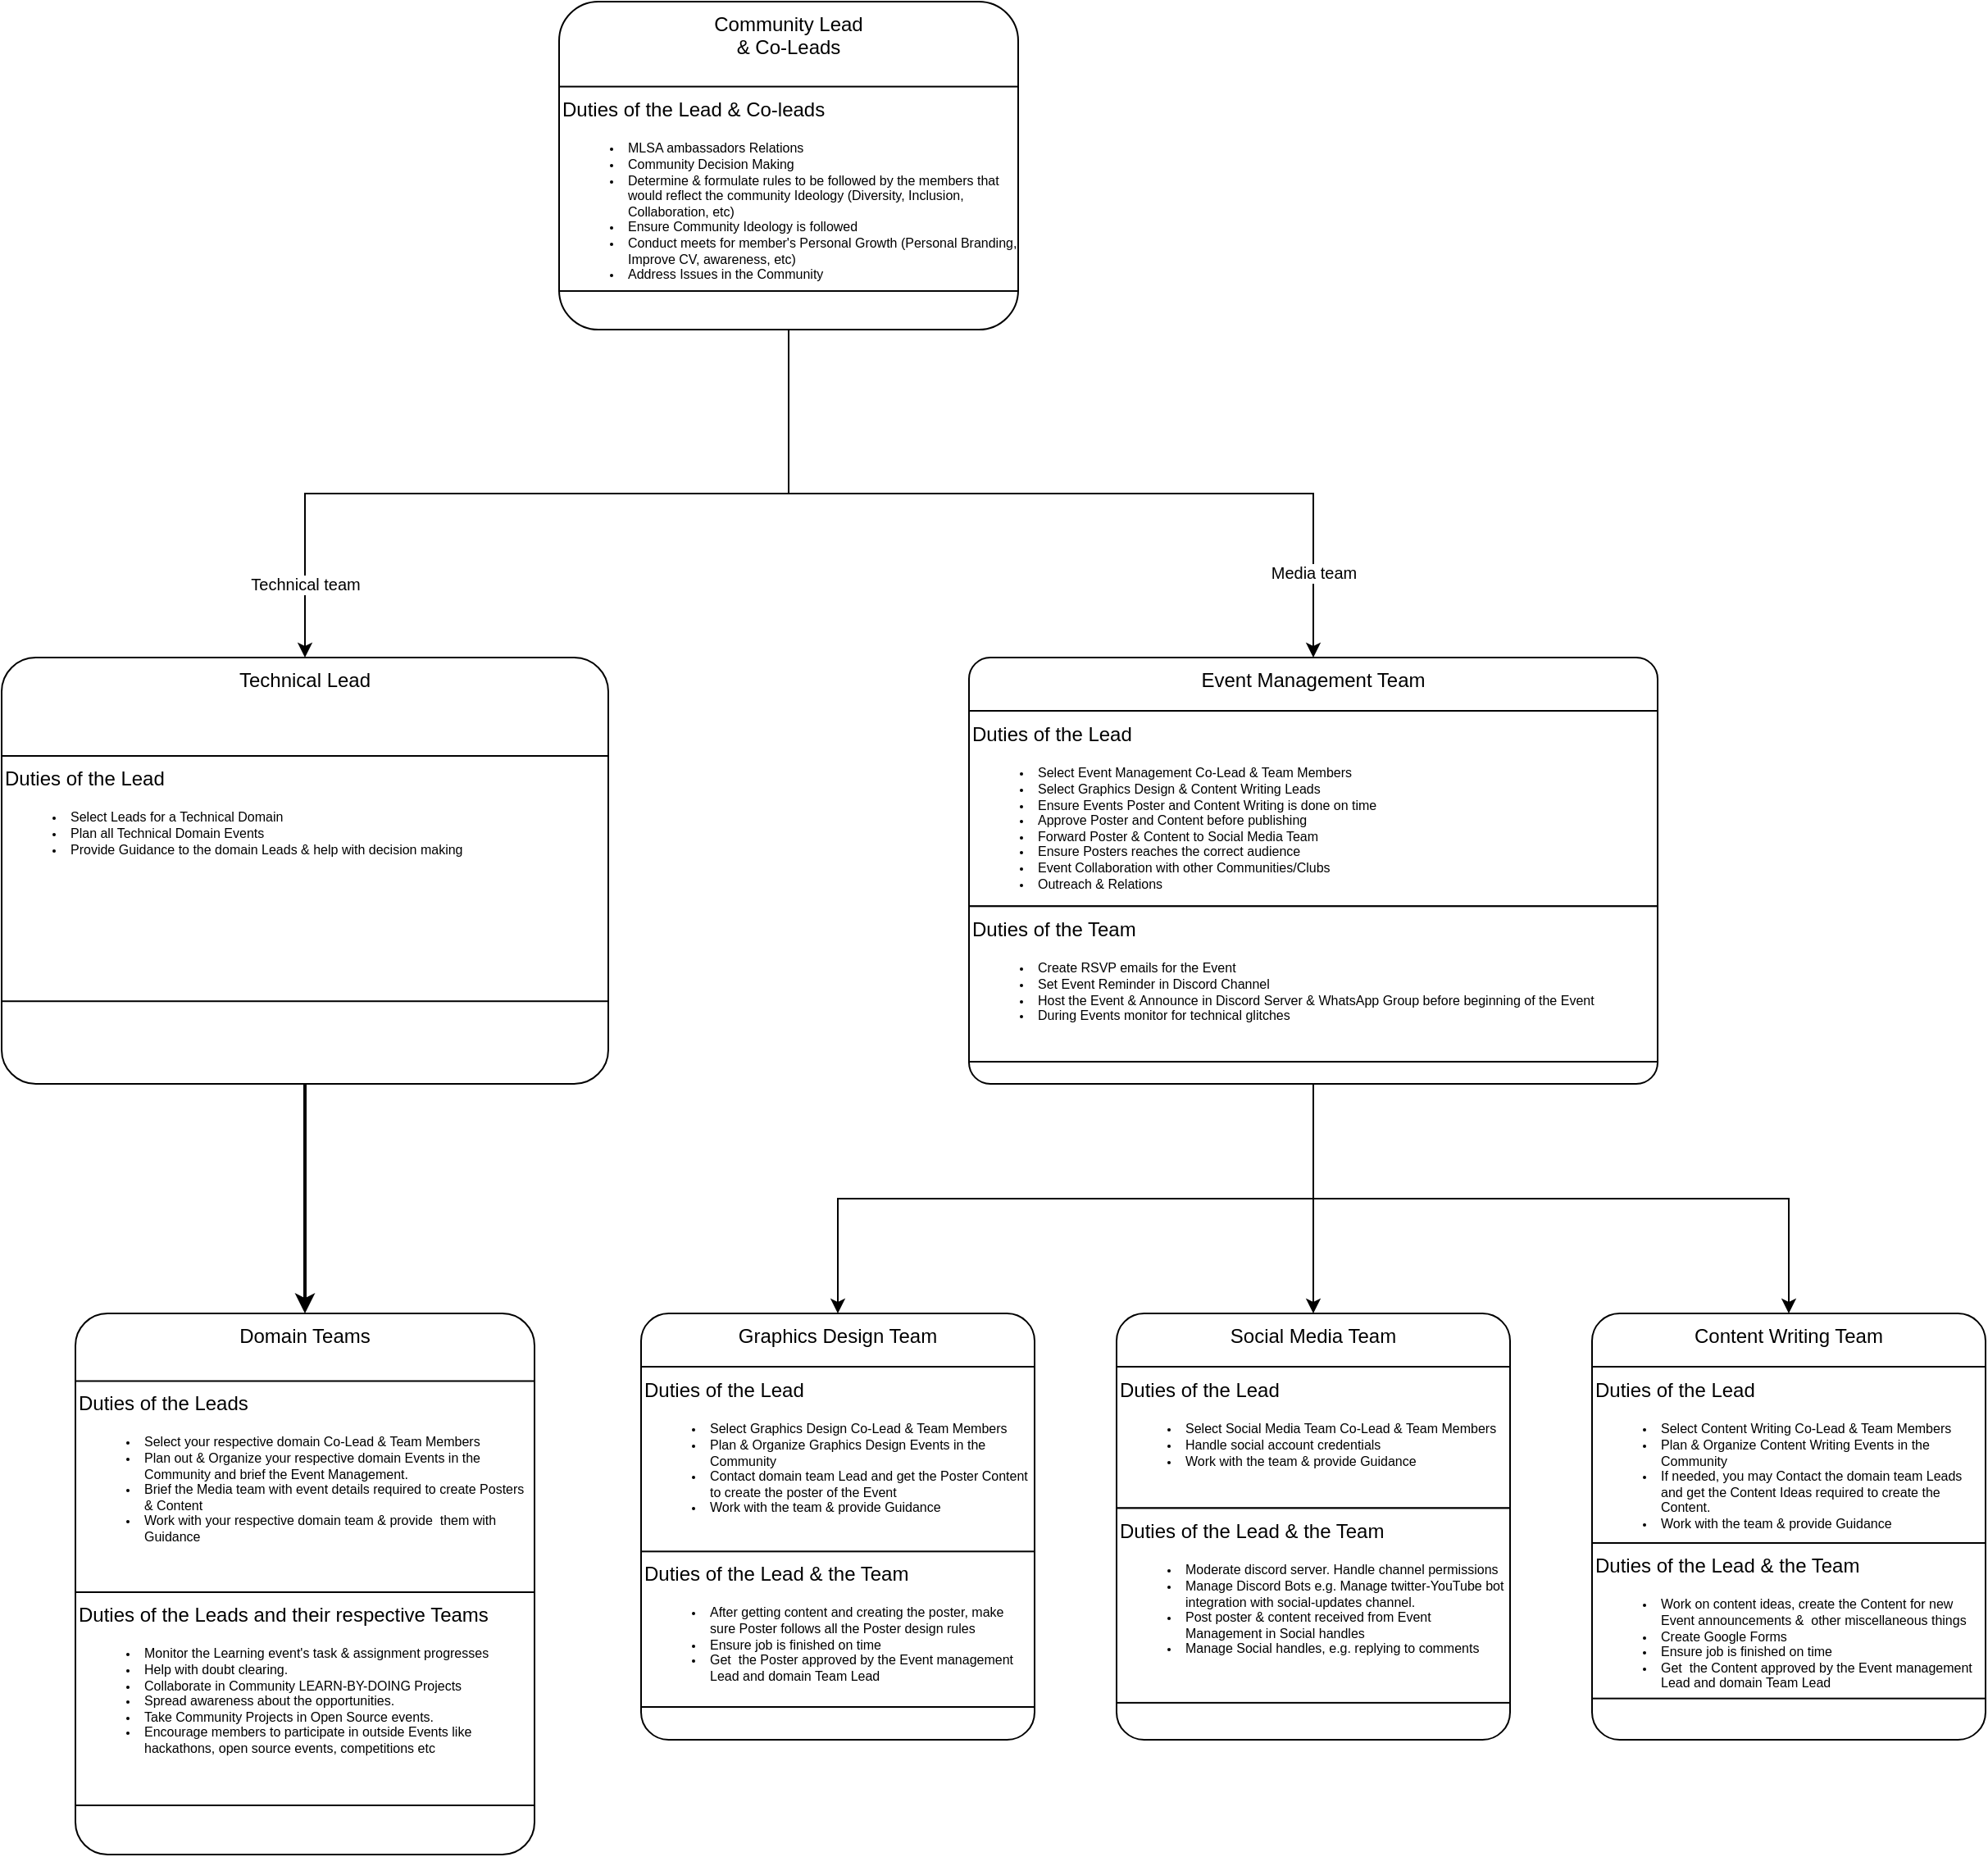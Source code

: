 <mxfile version="16.4.7" type="github">
  <diagram name="Page-1" id="2c0d36ab-eaac-3732-788b-9136903baeff">
    <mxGraphModel dx="1037" dy="591" grid="1" gridSize="10" guides="1" tooltips="1" connect="1" arrows="1" fold="1" page="1" pageScale="1.5" pageWidth="1169" pageHeight="827" background="none" math="0" shadow="0">
      <root>
        <mxCell id="0" />
        <mxCell id="1" parent="0" />
        <mxCell id="y_zakcnJnjhkNf_73qmC-138" value="&lt;font style=&quot;font-size: 10px&quot;&gt;Technical team&lt;/font&gt;" style="edgeStyle=orthogonalEdgeStyle;rounded=0;orthogonalLoop=1;jettySize=auto;html=1;fontSize=8;entryX=0.5;entryY=0;entryDx=0;entryDy=0;" parent="1" source="y_zakcnJnjhkNf_73qmC-123" target="y_zakcnJnjhkNf_73qmC-139" edge="1">
          <mxGeometry x="0.816" relative="1" as="geometry">
            <mxPoint x="830" y="510" as="targetPoint" />
            <mxPoint as="offset" />
          </mxGeometry>
        </mxCell>
        <mxCell id="y_zakcnJnjhkNf_73qmC-147" value="&lt;span style=&quot;font-size: 10px&quot;&gt;Media team&lt;/span&gt;" style="edgeStyle=orthogonalEdgeStyle;rounded=0;orthogonalLoop=1;jettySize=auto;html=1;entryX=0.5;entryY=0;entryDx=0;entryDy=0;fontSize=8;" parent="1" source="y_zakcnJnjhkNf_73qmC-123" target="y_zakcnJnjhkNf_73qmC-144" edge="1">
          <mxGeometry x="0.8" relative="1" as="geometry">
            <mxPoint as="offset" />
          </mxGeometry>
        </mxCell>
        <mxCell id="y_zakcnJnjhkNf_73qmC-123" value="Community Lead &lt;br&gt;&amp;amp; Co-Leads" style="rounded=1;whiteSpace=wrap;html=1;container=1;arcSize=12;verticalAlign=top;" parent="1" vertex="1">
          <mxGeometry x="650" y="40" width="280" height="200" as="geometry">
            <mxRectangle x="650" y="40" width="280" height="40" as="alternateBounds" />
          </mxGeometry>
        </mxCell>
        <mxCell id="y_zakcnJnjhkNf_73qmC-126" value="Duties of the Lead &amp;amp; Co-leads&lt;br&gt;&lt;ul&gt;&lt;li style=&quot;font-size: 8px&quot;&gt;&lt;span&gt;MLSA ambassadors Relations&lt;/span&gt;&lt;/li&gt;&lt;li style=&quot;font-size: 8px&quot;&gt;&lt;span&gt;Community Decision Making&lt;/span&gt;&lt;/li&gt;&lt;li style=&quot;font-size: 8px&quot;&gt;&lt;span&gt;Determine &amp;amp; formulate rules to be followed by the members that would reflect the community Ideology (Diversity, Inclusion, Collaboration, etc)&lt;/span&gt;&lt;/li&gt;&lt;li style=&quot;font-size: 8px&quot;&gt;Ensure Community Ideology&amp;nbsp;is followed&lt;/li&gt;&lt;li style=&quot;font-size: 8px&quot;&gt;Conduct meets for member&#39;s Personal Growth (Personal Branding, Improve CV, awareness, etc)&lt;/li&gt;&lt;li style=&quot;font-size: 8px&quot;&gt;&lt;span&gt;Address Issues in the Community&lt;br&gt;&lt;/span&gt;&lt;br&gt;&lt;br&gt;&lt;/li&gt;&lt;/ul&gt;" style="rounded=0;whiteSpace=wrap;html=1;verticalAlign=top;align=left;" parent="y_zakcnJnjhkNf_73qmC-123" vertex="1">
          <mxGeometry y="51.812" width="280" height="124.659" as="geometry" />
        </mxCell>
        <mxCell id="y_zakcnJnjhkNf_73qmC-184" style="edgeStyle=orthogonalEdgeStyle;rounded=0;jumpSize=3;orthogonalLoop=1;jettySize=auto;html=1;entryX=0.5;entryY=0;entryDx=0;entryDy=0;fontFamily=Helvetica;fontSize=12;fontColor=default;strokeWidth=2;" parent="1" source="y_zakcnJnjhkNf_73qmC-139" target="y_zakcnJnjhkNf_73qmC-181" edge="1">
          <mxGeometry relative="1" as="geometry" />
        </mxCell>
        <mxCell id="y_zakcnJnjhkNf_73qmC-139" value="Technical Lead" style="rounded=1;whiteSpace=wrap;html=1;container=1;arcSize=8;verticalAlign=top;" parent="1" vertex="1">
          <mxGeometry x="310" y="440" width="370" height="260" as="geometry">
            <mxRectangle x="310" y="440" width="370" height="30" as="alternateBounds" />
          </mxGeometry>
        </mxCell>
        <mxCell id="y_zakcnJnjhkNf_73qmC-140" value="Duties of the Lead&lt;br&gt;&lt;ul&gt;&lt;li style=&quot;font-size: 8px&quot;&gt;Select Leads for a Technical Domain&lt;/li&gt;&lt;li style=&quot;font-size: 8px&quot;&gt;Plan all Technical Domain Events&lt;/li&gt;&lt;li style=&quot;font-size: 8px&quot;&gt;Provide Guidance to the domain Leads &amp;amp; help with decision making&lt;/li&gt;&lt;/ul&gt;" style="rounded=0;whiteSpace=wrap;html=1;verticalAlign=top;align=left;" parent="y_zakcnJnjhkNf_73qmC-139" vertex="1">
          <mxGeometry y="60.003" width="370" height="149.604" as="geometry" />
        </mxCell>
        <mxCell id="y_zakcnJnjhkNf_73qmC-174" style="edgeStyle=orthogonalEdgeStyle;rounded=0;orthogonalLoop=1;jettySize=auto;html=1;exitX=0.5;exitY=1;exitDx=0;exitDy=0;entryX=0.5;entryY=0;entryDx=0;entryDy=0;fontSize=8;" parent="1" source="y_zakcnJnjhkNf_73qmC-144" target="y_zakcnJnjhkNf_73qmC-169" edge="1">
          <mxGeometry relative="1" as="geometry" />
        </mxCell>
        <mxCell id="y_zakcnJnjhkNf_73qmC-176" style="edgeStyle=orthogonalEdgeStyle;rounded=0;orthogonalLoop=1;jettySize=auto;html=1;entryX=0.5;entryY=0;entryDx=0;entryDy=0;fontFamily=Helvetica;fontSize=12;fontColor=default;" parent="1" source="y_zakcnJnjhkNf_73qmC-144" target="y_zakcnJnjhkNf_73qmC-151" edge="1">
          <mxGeometry relative="1" as="geometry" />
        </mxCell>
        <mxCell id="y_zakcnJnjhkNf_73qmC-177" style="edgeStyle=orthogonalEdgeStyle;rounded=0;orthogonalLoop=1;jettySize=auto;html=1;entryX=0.5;entryY=0;entryDx=0;entryDy=0;fontFamily=Helvetica;fontSize=12;fontColor=default;" parent="1" source="y_zakcnJnjhkNf_73qmC-144" target="y_zakcnJnjhkNf_73qmC-154" edge="1">
          <mxGeometry relative="1" as="geometry" />
        </mxCell>
        <mxCell id="y_zakcnJnjhkNf_73qmC-144" value="Event Management Team" style="rounded=1;whiteSpace=wrap;html=1;container=1;arcSize=5;verticalAlign=top;" parent="1" vertex="1">
          <mxGeometry x="900" y="440" width="420" height="260" as="geometry">
            <mxRectangle x="900" y="440" width="420" height="30" as="alternateBounds" />
          </mxGeometry>
        </mxCell>
        <mxCell id="y_zakcnJnjhkNf_73qmC-145" value="Duties of the Lead&lt;span style=&quot;color: rgba(0 , 0 , 0 , 0) ; font-family: monospace ; font-size: 0px&quot;&gt;%3CmxGraphModel%3E%3Croot%3E%3CmxCell%20id%3D%220%22%2F%3E%3CmxCell%20id%3D%221%22%20parent%3D%220%22%2F%3E%3CmxCell%20id%3D%222%22%20value%3D%22%22%20style%3D%22edgeStyle%3DorthogonalEdgeStyle%3Brounded%3D0%3BorthogonalLoop%3D1%3BjettySize%3Dauto%3Bhtml%3D1%3BfontSize%3D8%3BentryX%3D0.5%3BentryY%3D0%3BentryDx%3D0%3BentryDy%3D0%3B%22%20edge%3D%221%22%20target%3D%223%22%20parent%3D%221%22%3E%3CmxGeometry%20relative%3D%221%22%20as%3D%22geometry%22%3E%3CmxPoint%20x%3D%22720%22%20y%3D%22320.0%22%20as%3D%22sourcePoint%22%2F%3E%3CmxPoint%20x%3D%22830%22%20y%3D%22510%22%20as%3D%22targetPoint%22%2F%3E%3C%2FmxGeometry%3E%3C%2FmxCell%3E%3CmxCell%20id%3D%223%22%20value%3D%22Community%20Lead%20%26lt%3Bbr%26gt%3B%26amp%3Bamp%3B%20Co-Leads%22%20style%3D%22rounded%3D1%3BwhiteSpace%3Dwrap%3Bhtml%3D1%3Bcontainer%3D1%3BarcSize%3D12%3BverticalAlign%3Dtop%3B%22%20vertex%3D%221%22%20parent%3D%221%22%3E%3CmxGeometry%20x%3D%22540%22%20y%3D%22520%22%20width%3D%22170%22%20height%3D%22160%22%20as%3D%22geometry%22%3E%3CmxRectangle%20x%3D%22720%22%20y%3D%22240%22%20width%3D%22160%22%20height%3D%2240%22%20as%3D%22alternateBounds%22%2F%3E%3C%2FmxGeometry%3E%3C%2FmxCell%3E%3CmxCell%20id%3D%224%22%20value%3D%22Duties%20of%20the%20Role%26lt%3Bbr%26gt%3B%26lt%3Bul%26gt%3B%26lt%3Bli%20style%3D%26quot%3Bfont-size%3A%208px%26quot%3B%26gt%3B%26lt%3Bspan%26gt%3BPlan%20Future%20Community%20Goals%20to%20achieve%26lt%3B%2Fspan%26gt%3B%26lt%3B%2Fli%26gt%3B%26lt%3Bli%20style%3D%26quot%3Bfont-size%3A%208px%26quot%3B%26gt%3B%26lt%3Bspan%26gt%3BCommunity%20Decision%20Making%26lt%3Bbr%26gt%3B%26lt%3B%2Fspan%26gt%3B%26lt%3B%2Fli%26gt%3B%26lt%3Bli%20style%3D%26quot%3Bfont-size%3A%208px%26quot%3B%26gt%3B%26lt%3Bspan%26gt%3BEnsure%20Community%20Ideology%26amp%3Bnbsp%3Bis%20followed%26lt%3Bbr%26gt%3B%26lt%3B%2Fspan%26gt%3B%26lt%3B%2Fli%26gt%3B%26lt%3Bli%20style%3D%26quot%3Bfont-size%3A%208px%26quot%3B%26gt%3B%26lt%3Bspan%26gt%3BAddress%20Issues%20in%20the%20Community%26lt%3Bbr%26gt%3B%26lt%3B%2Fspan%26gt%3B%26lt%3Bbr%26gt%3B%26lt%3Bbr%26gt%3B%26lt%3B%2Fli%26gt%3B%26lt%3B%2Ful%26gt%3B%22%20style%3D%22rounded%3D0%3BwhiteSpace%3Dwrap%3Bhtml%3D1%3BverticalAlign%3Dtop%3Balign%3Dleft%3B%22%20vertex%3D%221%22%20parent%3D%223%22%3E%3CmxGeometry%20y%3D%2241.45%22%20width%3D%22170%22%20height%3D%2298.55%22%20as%3D%22geometry%22%2F%3E%3C%2FmxCell%3E%3C%2Froot%3E%3C%2FmxGraphModel%3E&lt;/span&gt;&lt;br&gt;&lt;ul&gt;&lt;li style=&quot;font-size: 8px&quot;&gt;Select Event Management Co-Lead &amp;amp; Team Members&lt;/li&gt;&lt;li style=&quot;font-size: 8px&quot;&gt;Select Graphics Design &amp;amp; Content Writing Leads&lt;/li&gt;&lt;li style=&quot;font-size: 8px&quot;&gt;&lt;span&gt;Ensure Events&amp;nbsp;Poster and Content Writing is done on time&lt;br&gt;&lt;/span&gt;&lt;/li&gt;&lt;li style=&quot;font-size: 8px&quot;&gt;&lt;span&gt;Approve Poster and Content before publishing&lt;/span&gt;&lt;/li&gt;&lt;li style=&quot;font-size: 8px&quot;&gt;&lt;span&gt;Forward Poster &amp;amp; Content to Social Media Team&lt;/span&gt;&lt;/li&gt;&lt;li style=&quot;font-size: 8px&quot;&gt;&lt;span&gt;Ensure Posters reaches the correct audience&lt;/span&gt;&lt;/li&gt;&lt;li style=&quot;font-size: 8px&quot;&gt;Event Collaboration with other Communities/Clubs&lt;/li&gt;&lt;li style=&quot;font-size: 8px&quot;&gt;&lt;span&gt;Outreach &amp;amp; Relations&lt;/span&gt;&lt;/li&gt;&lt;/ul&gt;" style="rounded=0;whiteSpace=wrap;html=1;verticalAlign=top;align=left;" parent="y_zakcnJnjhkNf_73qmC-144" vertex="1">
          <mxGeometry y="32.5" width="420" height="119.167" as="geometry" />
        </mxCell>
        <mxCell id="y_zakcnJnjhkNf_73qmC-148" value="Duties of the Team&lt;br&gt;&lt;ul&gt;&lt;li style=&quot;font-size: 8px&quot;&gt;&lt;span&gt;Create RSVP emails for the Event&lt;/span&gt;&lt;/li&gt;&lt;li style=&quot;font-size: 8px&quot;&gt;&lt;span&gt;Set Event Reminder in Discord Channel&lt;/span&gt;&lt;/li&gt;&lt;li style=&quot;font-size: 8px&quot;&gt;&lt;span&gt;Host the Event &amp;amp; Announce in Discord Server &amp;amp; WhatsApp Group before beginning of the Event&lt;/span&gt;&lt;/li&gt;&lt;li style=&quot;font-size: 8px&quot;&gt;During Events monitor for technical glitches&lt;/li&gt;&lt;/ul&gt;" style="rounded=0;whiteSpace=wrap;html=1;verticalAlign=top;align=left;horizontal=1;" parent="y_zakcnJnjhkNf_73qmC-144" vertex="1">
          <mxGeometry y="151.668" width="420" height="94.82" as="geometry" />
        </mxCell>
        <mxCell id="y_zakcnJnjhkNf_73qmC-151" value="Graphics Design Team" style="rounded=1;whiteSpace=wrap;html=1;container=1;arcSize=7;verticalAlign=top;" parent="1" vertex="1">
          <mxGeometry x="700" y="840" width="240" height="260" as="geometry">
            <mxRectangle x="757" y="680" width="240" height="30" as="alternateBounds" />
          </mxGeometry>
        </mxCell>
        <mxCell id="y_zakcnJnjhkNf_73qmC-152" value="Duties of the Lead&lt;span style=&quot;color: rgba(0 , 0 , 0 , 0) ; font-family: monospace ; font-size: 0px&quot;&gt;%3CmxGraphModel%3E%3Croot%3E%3CmxCell%20id%3D%220%22%2F%3E%3CmxCell%20id%3D%221%22%20parent%3D%220%22%2F%3E%3CmxCell%20id%3D%222%22%20value%3D%22%22%20style%3D%22edgeStyle%3DorthogonalEdgeStyle%3Brounded%3D0%3BorthogonalLoop%3D1%3BjettySize%3Dauto%3Bhtml%3D1%3BfontSize%3D8%3BentryX%3D0.5%3BentryY%3D0%3BentryDx%3D0%3BentryDy%3D0%3B%22%20edge%3D%221%22%20target%3D%223%22%20parent%3D%221%22%3E%3CmxGeometry%20relative%3D%221%22%20as%3D%22geometry%22%3E%3CmxPoint%20x%3D%22720%22%20y%3D%22320.0%22%20as%3D%22sourcePoint%22%2F%3E%3CmxPoint%20x%3D%22830%22%20y%3D%22510%22%20as%3D%22targetPoint%22%2F%3E%3C%2FmxGeometry%3E%3C%2FmxCell%3E%3CmxCell%20id%3D%223%22%20value%3D%22Community%20Lead%20%26lt%3Bbr%26gt%3B%26amp%3Bamp%3B%20Co-Leads%22%20style%3D%22rounded%3D1%3BwhiteSpace%3Dwrap%3Bhtml%3D1%3Bcontainer%3D1%3BarcSize%3D12%3BverticalAlign%3Dtop%3B%22%20vertex%3D%221%22%20parent%3D%221%22%3E%3CmxGeometry%20x%3D%22540%22%20y%3D%22520%22%20width%3D%22170%22%20height%3D%22160%22%20as%3D%22geometry%22%3E%3CmxRectangle%20x%3D%22720%22%20y%3D%22240%22%20width%3D%22160%22%20height%3D%2240%22%20as%3D%22alternateBounds%22%2F%3E%3C%2FmxGeometry%3E%3C%2FmxCell%3E%3CmxCell%20id%3D%224%22%20value%3D%22Duties%20of%20the%20Role%26lt%3Bbr%26gt%3B%26lt%3Bul%26gt%3B%26lt%3Bli%20style%3D%26quot%3Bfont-size%3A%208px%26quot%3B%26gt%3B%26lt%3Bspan%26gt%3BPlan%20Future%20Community%20Goals%20to%20achieve%26lt%3B%2Fspan%26gt%3B%26lt%3B%2Fli%26gt%3B%26lt%3Bli%20style%3D%26quot%3Bfont-size%3A%208px%26quot%3B%26gt%3B%26lt%3Bspan%26gt%3BCommunity%20Decision%20Making%26lt%3Bbr%26gt%3B%26lt%3B%2Fspan%26gt%3B%26lt%3B%2Fli%26gt%3B%26lt%3Bli%20style%3D%26quot%3Bfont-size%3A%208px%26quot%3B%26gt%3B%26lt%3Bspan%26gt%3BEnsure%20Community%20Ideology%26amp%3Bnbsp%3Bis%20followed%26lt%3Bbr%26gt%3B%26lt%3B%2Fspan%26gt%3B%26lt%3B%2Fli%26gt%3B%26lt%3Bli%20style%3D%26quot%3Bfont-size%3A%208px%26quot%3B%26gt%3B%26lt%3Bspan%26gt%3BAddress%20Issues%20in%20the%20Community%26lt%3Bbr%26gt%3B%26lt%3B%2Fspan%26gt%3B%26lt%3Bbr%26gt%3B%26lt%3Bbr%26gt%3B%26lt%3B%2Fli%26gt%3B%26lt%3B%2Ful%26gt%3B%22%20style%3D%22rounded%3D0%3BwhiteSpace%3Dwrap%3Bhtml%3D1%3BverticalAlign%3Dtop%3Balign%3Dleft%3B%22%20vertex%3D%221%22%20parent%3D%223%22%3E%3CmxGeometry%20y%3D%2241.45%22%20width%3D%22170%22%20height%3D%2298.55%22%20as%3D%22geometry%22%2F%3E%3C%2FmxCell%3E%3C%2Froot%3E%3C%2FmxGraphModel%3E&lt;/span&gt;&lt;br&gt;&lt;ul&gt;&lt;li style=&quot;font-size: 8px&quot;&gt;Select Graphics Design Co-Lead &amp;amp; Team Members&lt;/li&gt;&lt;li style=&quot;font-size: 8px&quot;&gt;Plan &amp;amp; Organize Graphics Design Events in the Community&lt;/li&gt;&lt;li style=&quot;font-size: 8px&quot;&gt;Contact domain team Lead and get the Poster Content to create the poster of the Event&lt;/li&gt;&lt;li style=&quot;font-size: 8px&quot;&gt;Work with the team &amp;amp; provide Guidance&lt;/li&gt;&lt;/ul&gt;" style="rounded=0;whiteSpace=wrap;html=1;verticalAlign=top;align=left;" parent="y_zakcnJnjhkNf_73qmC-151" vertex="1">
          <mxGeometry y="32.5" width="240" height="119.167" as="geometry" />
        </mxCell>
        <mxCell id="y_zakcnJnjhkNf_73qmC-153" value="Duties of the Lead &amp;amp; the Team&lt;br&gt;&lt;div&gt;&lt;ul&gt;&lt;li style=&quot;font-size: 8px&quot;&gt;After getting content and creating the poster, make&amp;nbsp; sure Poster follows all the Poster design rules&lt;/li&gt;&lt;li style=&quot;font-size: 8px&quot;&gt;Ensure job is finished on time&lt;/li&gt;&lt;li style=&quot;font-size: 8px&quot;&gt;Get&amp;nbsp; the Poster approved by the Event management Lead and domain&amp;nbsp;Team Lead&lt;/li&gt;&lt;/ul&gt;&lt;/div&gt;" style="rounded=0;whiteSpace=wrap;html=1;verticalAlign=top;align=left;horizontal=1;" parent="y_zakcnJnjhkNf_73qmC-151" vertex="1">
          <mxGeometry y="145.17" width="240" height="94.83" as="geometry" />
        </mxCell>
        <mxCell id="y_zakcnJnjhkNf_73qmC-154" value="Content Writing Team" style="rounded=1;whiteSpace=wrap;html=1;container=1;arcSize=7;verticalAlign=top;" parent="1" vertex="1">
          <mxGeometry x="1280" y="840" width="240" height="260" as="geometry">
            <mxRectangle x="1280" y="840" width="240" height="30" as="alternateBounds" />
          </mxGeometry>
        </mxCell>
        <mxCell id="y_zakcnJnjhkNf_73qmC-155" value="Duties of the Lead&lt;span style=&quot;color: rgba(0 , 0 , 0 , 0) ; font-family: monospace ; font-size: 0px&quot;&gt;%3CmxGraphModel%3E%3Croot%3E%3CmxCell%20id%3D%220%22%2F%3E%3CmxCell%20id%3D%221%22%20parent%3D%220%22%2F%3E%3CmxCell%20id%3D%222%22%20value%3D%22%22%20style%3D%22edgeStyle%3DorthogonalEdgeStyle%3Brounded%3D0%3BorthogonalLoop%3D1%3BjettySize%3Dauto%3Bhtml%3D1%3BfontSize%3D8%3BentryX%3D0.5%3BentryY%3D0%3BentryDx%3D0%3BentryDy%3D0%3B%22%20edge%3D%221%22%20target%3D%223%22%20parent%3D%221%22%3E%3CmxGeometry%20relative%3D%221%22%20as%3D%22geometry%22%3E%3CmxPoint%20x%3D%22720%22%20y%3D%22320.0%22%20as%3D%22sourcePoint%22%2F%3E%3CmxPoint%20x%3D%22830%22%20y%3D%22510%22%20as%3D%22targetPoint%22%2F%3E%3C%2FmxGeometry%3E%3C%2FmxCell%3E%3CmxCell%20id%3D%223%22%20value%3D%22Community%20Lead%20%26lt%3Bbr%26gt%3B%26amp%3Bamp%3B%20Co-Leads%22%20style%3D%22rounded%3D1%3BwhiteSpace%3Dwrap%3Bhtml%3D1%3Bcontainer%3D1%3BarcSize%3D12%3BverticalAlign%3Dtop%3B%22%20vertex%3D%221%22%20parent%3D%221%22%3E%3CmxGeometry%20x%3D%22540%22%20y%3D%22520%22%20width%3D%22170%22%20height%3D%22160%22%20as%3D%22geometry%22%3E%3CmxRectangle%20x%3D%22720%22%20y%3D%22240%22%20width%3D%22160%22%20height%3D%2240%22%20as%3D%22alternateBounds%22%2F%3E%3C%2FmxGeometry%3E%3C%2FmxCell%3E%3CmxCell%20id%3D%224%22%20value%3D%22Duties%20of%20the%20Role%26lt%3Bbr%26gt%3B%26lt%3Bul%26gt%3B%26lt%3Bli%20style%3D%26quot%3Bfont-size%3A%208px%26quot%3B%26gt%3B%26lt%3Bspan%26gt%3BPlan%20Future%20Community%20Goals%20to%20achieve%26lt%3B%2Fspan%26gt%3B%26lt%3B%2Fli%26gt%3B%26lt%3Bli%20style%3D%26quot%3Bfont-size%3A%208px%26quot%3B%26gt%3B%26lt%3Bspan%26gt%3BCommunity%20Decision%20Making%26lt%3Bbr%26gt%3B%26lt%3B%2Fspan%26gt%3B%26lt%3B%2Fli%26gt%3B%26lt%3Bli%20style%3D%26quot%3Bfont-size%3A%208px%26quot%3B%26gt%3B%26lt%3Bspan%26gt%3BEnsure%20Community%20Ideology%26amp%3Bnbsp%3Bis%20followed%26lt%3Bbr%26gt%3B%26lt%3B%2Fspan%26gt%3B%26lt%3B%2Fli%26gt%3B%26lt%3Bli%20style%3D%26quot%3Bfont-size%3A%208px%26quot%3B%26gt%3B%26lt%3Bspan%26gt%3BAddress%20Issues%20in%20the%20Community%26lt%3Bbr%26gt%3B%26lt%3B%2Fspan%26gt%3B%26lt%3Bbr%26gt%3B%26lt%3Bbr%26gt%3B%26lt%3B%2Fli%26gt%3B%26lt%3B%2Ful%26gt%3B%22%20style%3D%22rounded%3D0%3BwhiteSpace%3Dwrap%3Bhtml%3D1%3BverticalAlign%3Dtop%3Balign%3Dleft%3B%22%20vertex%3D%221%22%20parent%3D%223%22%3E%3CmxGeometry%20y%3D%2241.45%22%20width%3D%22170%22%20height%3D%2298.55%22%20as%3D%22geometry%22%2F%3E%3C%2FmxCell%3E%3C%2Froot%3E%3C%2FmxGraphModel%3E&lt;/span&gt;&lt;br&gt;&lt;ul&gt;&lt;li style=&quot;font-size: 8px&quot;&gt;Select Content Writing Co-Lead &amp;amp; Team Members&lt;/li&gt;&lt;li style=&quot;font-size: 8px&quot;&gt;Plan &amp;amp; Organize Content Writing Events in the Community&lt;/li&gt;&lt;li style=&quot;font-size: 8px&quot;&gt;If needed, you may Contact the domain team Leads and get the Content Ideas required to create the Content.&lt;/li&gt;&lt;li style=&quot;font-size: 8px&quot;&gt;Work with the team &amp;amp; provide Guidance&lt;/li&gt;&lt;/ul&gt;" style="rounded=0;whiteSpace=wrap;html=1;verticalAlign=top;align=left;" parent="y_zakcnJnjhkNf_73qmC-154" vertex="1">
          <mxGeometry y="32.5" width="240" height="107.5" as="geometry" />
        </mxCell>
        <mxCell id="y_zakcnJnjhkNf_73qmC-156" value="Duties of the Lead &amp;amp; the Team&lt;br&gt;&lt;div&gt;&lt;ul&gt;&lt;li style=&quot;font-size: 8px&quot;&gt;Work on content ideas, create the Content for new Event announcements &amp;amp;&amp;nbsp; other miscellaneous things&lt;/li&gt;&lt;li style=&quot;font-size: 8px&quot;&gt;Create Google Forms&lt;/li&gt;&lt;li style=&quot;font-size: 8px&quot;&gt;Ensure job is finished on time&lt;/li&gt;&lt;li style=&quot;font-size: 8px&quot;&gt;Get&amp;nbsp; the Content approved by the Event management Lead and domain&amp;nbsp;Team Lead&lt;/li&gt;&lt;/ul&gt;&lt;/div&gt;" style="rounded=0;whiteSpace=wrap;html=1;verticalAlign=top;align=left;horizontal=1;" parent="y_zakcnJnjhkNf_73qmC-154" vertex="1">
          <mxGeometry y="140.004" width="240.0" height="94.82" as="geometry" />
        </mxCell>
        <mxCell id="y_zakcnJnjhkNf_73qmC-169" value="Social Media Team" style="rounded=1;whiteSpace=wrap;html=1;container=1;arcSize=7;verticalAlign=top;" parent="1" vertex="1">
          <mxGeometry x="990" y="840" width="240" height="260" as="geometry">
            <mxRectangle x="1010" y="980" width="240" height="30" as="alternateBounds" />
          </mxGeometry>
        </mxCell>
        <mxCell id="y_zakcnJnjhkNf_73qmC-170" value="Duties of the Lead&lt;span style=&quot;color: rgba(0 , 0 , 0 , 0) ; font-family: monospace ; font-size: 0px&quot;&gt;%3CmxGraphModel%3E%3Croot%3E%3CmxCell%20id%3D%220%22%2F%3E%3CmxCell%20id%3D%221%22%20parent%3D%220%22%2F%3E%3CmxCell%20id%3D%222%22%20value%3D%22%22%20style%3D%22edgeStyle%3DorthogonalEdgeStyle%3Brounded%3D0%3BorthogonalLoop%3D1%3BjettySize%3Dauto%3Bhtml%3D1%3BfontSize%3D8%3BentryX%3D0.5%3BentryY%3D0%3BentryDx%3D0%3BentryDy%3D0%3B%22%20edge%3D%221%22%20target%3D%223%22%20parent%3D%221%22%3E%3CmxGeometry%20relative%3D%221%22%20as%3D%22geometry%22%3E%3CmxPoint%20x%3D%22720%22%20y%3D%22320.0%22%20as%3D%22sourcePoint%22%2F%3E%3CmxPoint%20x%3D%22830%22%20y%3D%22510%22%20as%3D%22targetPoint%22%2F%3E%3C%2FmxGeometry%3E%3C%2FmxCell%3E%3CmxCell%20id%3D%223%22%20value%3D%22Community%20Lead%20%26lt%3Bbr%26gt%3B%26amp%3Bamp%3B%20Co-Leads%22%20style%3D%22rounded%3D1%3BwhiteSpace%3Dwrap%3Bhtml%3D1%3Bcontainer%3D1%3BarcSize%3D12%3BverticalAlign%3Dtop%3B%22%20vertex%3D%221%22%20parent%3D%221%22%3E%3CmxGeometry%20x%3D%22540%22%20y%3D%22520%22%20width%3D%22170%22%20height%3D%22160%22%20as%3D%22geometry%22%3E%3CmxRectangle%20x%3D%22720%22%20y%3D%22240%22%20width%3D%22160%22%20height%3D%2240%22%20as%3D%22alternateBounds%22%2F%3E%3C%2FmxGeometry%3E%3C%2FmxCell%3E%3CmxCell%20id%3D%224%22%20value%3D%22Duties%20of%20the%20Role%26lt%3Bbr%26gt%3B%26lt%3Bul%26gt%3B%26lt%3Bli%20style%3D%26quot%3Bfont-size%3A%208px%26quot%3B%26gt%3B%26lt%3Bspan%26gt%3BPlan%20Future%20Community%20Goals%20to%20achieve%26lt%3B%2Fspan%26gt%3B%26lt%3B%2Fli%26gt%3B%26lt%3Bli%20style%3D%26quot%3Bfont-size%3A%208px%26quot%3B%26gt%3B%26lt%3Bspan%26gt%3BCommunity%20Decision%20Making%26lt%3Bbr%26gt%3B%26lt%3B%2Fspan%26gt%3B%26lt%3B%2Fli%26gt%3B%26lt%3Bli%20style%3D%26quot%3Bfont-size%3A%208px%26quot%3B%26gt%3B%26lt%3Bspan%26gt%3BEnsure%20Community%20Ideology%26amp%3Bnbsp%3Bis%20followed%26lt%3Bbr%26gt%3B%26lt%3B%2Fspan%26gt%3B%26lt%3B%2Fli%26gt%3B%26lt%3Bli%20style%3D%26quot%3Bfont-size%3A%208px%26quot%3B%26gt%3B%26lt%3Bspan%26gt%3BAddress%20Issues%20in%20the%20Community%26lt%3Bbr%26gt%3B%26lt%3B%2Fspan%26gt%3B%26lt%3Bbr%26gt%3B%26lt%3Bbr%26gt%3B%26lt%3B%2Fli%26gt%3B%26lt%3B%2Ful%26gt%3B%22%20style%3D%22rounded%3D0%3BwhiteSpace%3Dwrap%3Bhtml%3D1%3BverticalAlign%3Dtop%3Balign%3Dleft%3B%22%20vertex%3D%221%22%20parent%3D%223%22%3E%3CmxGeometry%20y%3D%2241.45%22%20width%3D%22170%22%20height%3D%2298.55%22%20as%3D%22geometry%22%2F%3E%3C%2FmxCell%3E%3C%2Froot%3E%3C%2FmxGraphModel%3E&lt;/span&gt;&lt;br&gt;&lt;ul&gt;&lt;li style=&quot;font-size: 8px&quot;&gt;Select Social Media Team Co-Lead &amp;amp; Team Members&lt;/li&gt;&lt;li style=&quot;font-size: 8px&quot;&gt;Handle social account credentials&lt;/li&gt;&lt;li style=&quot;font-size: 8px&quot;&gt;Work with the team &amp;amp; provide Guidance&lt;/li&gt;&lt;/ul&gt;" style="rounded=0;whiteSpace=wrap;html=1;verticalAlign=top;align=left;" parent="y_zakcnJnjhkNf_73qmC-169" vertex="1">
          <mxGeometry y="32.506" width="240" height="86.227" as="geometry" />
        </mxCell>
        <mxCell id="y_zakcnJnjhkNf_73qmC-171" value="Duties of the Lead &amp;amp; the Team&lt;br&gt;&lt;div&gt;&lt;ul&gt;&lt;li style=&quot;font-size: 8px&quot;&gt;Moderate discord server. Handle channel permissions&lt;/li&gt;&lt;li style=&quot;font-size: 8px&quot;&gt;Manage Discord Bots e.g. Manage twitter-YouTube bot integration with social-updates channel.&lt;/li&gt;&lt;li style=&quot;font-size: 8px&quot;&gt;Post poster &amp;amp; content received from Event Management in Social handles&lt;/li&gt;&lt;li style=&quot;font-size: 8px&quot;&gt;Manage Social handles, e.g. replying to comments&lt;/li&gt;&lt;/ul&gt;&lt;/div&gt;" style="rounded=0;whiteSpace=wrap;html=1;verticalAlign=top;align=left;horizontal=1;" parent="y_zakcnJnjhkNf_73qmC-169" vertex="1">
          <mxGeometry y="118.733" width="240" height="118.71" as="geometry" />
        </mxCell>
        <mxCell id="y_zakcnJnjhkNf_73qmC-181" value="Domain Teams" style="rounded=1;whiteSpace=wrap;html=1;container=1;arcSize=7;verticalAlign=top;" parent="1" vertex="1">
          <mxGeometry x="355" y="840" width="280" height="330" as="geometry">
            <mxRectangle x="320" y="520" width="280" height="30" as="alternateBounds" />
          </mxGeometry>
        </mxCell>
        <mxCell id="y_zakcnJnjhkNf_73qmC-182" value="Duties of the Leads&lt;span style=&quot;color: rgba(0 , 0 , 0 , 0) ; font-family: monospace ; font-size: 0px&quot;&gt;%3CmxGraphModel%3E%3Croot%3E%3CmxCell%20id%3D%220%22%2F%3E%3CmxCell%20id%3D%221%22%20parent%3D%220%22%2F%3E%3CmxCell%20id%3D%222%22%20value%3D%22%22%20style%3D%22edgeStyle%3DorthogonalEdgeStyle%3Brounded%3D0%3BorthogonalLoop%3D1%3BjettySize%3Dauto%3Bhtml%3D1%3BfontSize%3D8%3BentryX%3D0.5%3BentryY%3D0%3BentryDx%3D0%3BentryDy%3D0%3B%22%20edge%3D%221%22%20target%3D%223%22%20parent%3D%221%22%3E%3CmxGeometry%20relative%3D%221%22%20as%3D%22geometry%22%3E%3CmxPoint%20x%3D%22720%22%20y%3D%22320.0%22%20as%3D%22sourcePoint%22%2F%3E%3CmxPoint%20x%3D%22830%22%20y%3D%22510%22%20as%3D%22targetPoint%22%2F%3E%3C%2FmxGeometry%3E%3C%2FmxCell%3E%3CmxCell%20id%3D%223%22%20value%3D%22Community%20Lead%20%26lt%3Bbr%26gt%3B%26amp%3Bamp%3B%20Co-Leads%22%20style%3D%22rounded%3D1%3BwhiteSpace%3Dwrap%3Bhtml%3D1%3Bcontainer%3D1%3BarcSize%3D12%3BverticalAlign%3Dtop%3B%22%20vertex%3D%221%22%20parent%3D%221%22%3E%3CmxGeometry%20x%3D%22540%22%20y%3D%22520%22%20width%3D%22170%22%20height%3D%22160%22%20as%3D%22geometry%22%3E%3CmxRectangle%20x%3D%22720%22%20y%3D%22240%22%20width%3D%22160%22%20height%3D%2240%22%20as%3D%22alternateBounds%22%2F%3E%3C%2FmxGeometry%3E%3C%2FmxCell%3E%3CmxCell%20id%3D%224%22%20value%3D%22Duties%20of%20the%20Role%26lt%3Bbr%26gt%3B%26lt%3Bul%26gt%3B%26lt%3Bli%20style%3D%26quot%3Bfont-size%3A%208px%26quot%3B%26gt%3B%26lt%3Bspan%26gt%3BPlan%20Future%20Community%20Goals%20to%20achieve%26lt%3B%2Fspan%26gt%3B%26lt%3B%2Fli%26gt%3B%26lt%3Bli%20style%3D%26quot%3Bfont-size%3A%208px%26quot%3B%26gt%3B%26lt%3Bspan%26gt%3BCommunity%20Decision%20Making%26lt%3Bbr%26gt%3B%26lt%3B%2Fspan%26gt%3B%26lt%3B%2Fli%26gt%3B%26lt%3Bli%20style%3D%26quot%3Bfont-size%3A%208px%26quot%3B%26gt%3B%26lt%3Bspan%26gt%3BEnsure%20Community%20Ideology%26amp%3Bnbsp%3Bis%20followed%26lt%3Bbr%26gt%3B%26lt%3B%2Fspan%26gt%3B%26lt%3B%2Fli%26gt%3B%26lt%3Bli%20style%3D%26quot%3Bfont-size%3A%208px%26quot%3B%26gt%3B%26lt%3Bspan%26gt%3BAddress%20Issues%20in%20the%20Community%26lt%3Bbr%26gt%3B%26lt%3B%2Fspan%26gt%3B%26lt%3Bbr%26gt%3B%26lt%3Bbr%26gt%3B%26lt%3B%2Fli%26gt%3B%26lt%3B%2Ful%26gt%3B%22%20style%3D%22rounded%3D0%3BwhiteSpace%3Dwrap%3Bhtml%3D1%3BverticalAlign%3Dtop%3Balign%3Dleft%3B%22%20vertex%3D%221%22%20parent%3D%223%22%3E%3CmxGeometry%20y%3D%2241.45%22%20width%3D%22170%22%20height%3D%2298.55%22%20as%3D%22geometry%22%2F%3E%3C%2FmxCell%3E%3C%2Froot%3E%3C%2FmxGraphModel%3E&lt;/span&gt;&lt;br&gt;&lt;ul&gt;&lt;li style=&quot;font-size: 8px&quot;&gt;Select your respective domain Co-Lead &amp;amp; Team Members&lt;/li&gt;&lt;li style=&quot;font-size: 8px&quot;&gt;Plan out &amp;amp; Organize your respective domain Events in the Community and brief the Event Management.&amp;nbsp;&lt;/li&gt;&lt;li style=&quot;font-size: 8px&quot;&gt;&lt;span&gt;Brief the Media team with event details required to create Posters &amp;amp; Content&lt;/span&gt;&lt;/li&gt;&lt;li style=&quot;font-size: 8px&quot;&gt;&lt;span&gt;Work with your respective domain&amp;nbsp;team &amp;amp; provide&amp;nbsp; them with Guidance&lt;/span&gt;&lt;br&gt;&lt;/li&gt;&lt;/ul&gt;" style="rounded=0;whiteSpace=wrap;html=1;verticalAlign=top;align=left;" parent="y_zakcnJnjhkNf_73qmC-181" vertex="1">
          <mxGeometry y="41.25" width="280" height="149.135" as="geometry" />
        </mxCell>
        <mxCell id="y_zakcnJnjhkNf_73qmC-183" value="Duties of the Leads and their respective Teams&lt;br&gt;&lt;div&gt;&lt;ul&gt;&lt;li style=&quot;font-size: 8px&quot;&gt;&lt;span&gt;Monitor the Learning event&#39;s task &amp;amp; assignment progresses&lt;/span&gt;&lt;br&gt;&lt;/li&gt;&lt;li style=&quot;font-size: 8px&quot;&gt;Help with doubt clearing.&lt;/li&gt;&lt;li style=&quot;font-size: 8px&quot;&gt;&lt;span&gt;Collaborate in Community LEARN-BY-DOING Projects&lt;/span&gt;&lt;br&gt;&lt;/li&gt;&lt;li style=&quot;font-size: 8px&quot;&gt;&lt;span&gt;Spread awareness about the opportunities.&lt;/span&gt;&lt;/li&gt;&lt;li style=&quot;font-size: 8px&quot;&gt;Take Community Projects in Open Source events.&lt;/li&gt;&lt;li style=&quot;font-size: 8px&quot;&gt;Encourage members to participate in outside Events like hackathons, open source events, competitions etc&lt;/li&gt;&lt;/ul&gt;&lt;/div&gt;" style="rounded=0;whiteSpace=wrap;html=1;verticalAlign=top;align=left;horizontal=1;" parent="y_zakcnJnjhkNf_73qmC-181" vertex="1">
          <mxGeometry y="170" width="280" height="130" as="geometry" />
        </mxCell>
      </root>
    </mxGraphModel>
  </diagram>
</mxfile>
